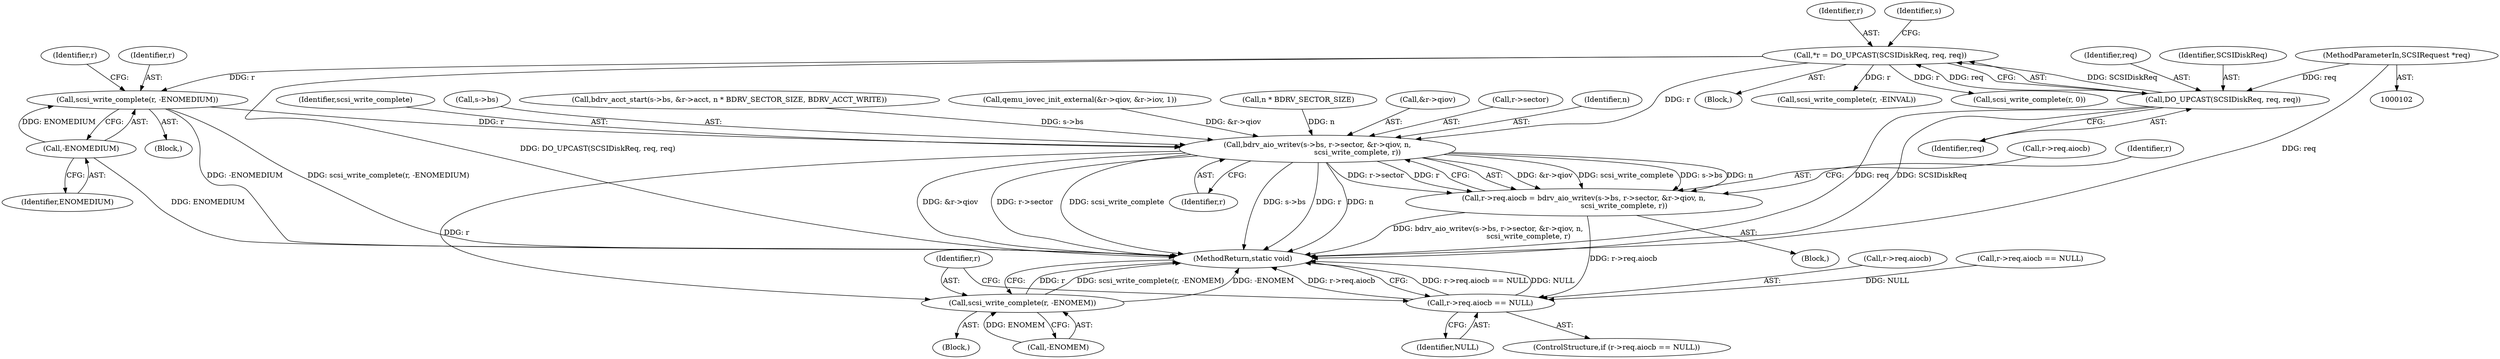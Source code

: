 digraph "0_qemu_103b40f51e4012b3b0ad20f615562a1806d7f49a_2@API" {
"1000167" [label="(Call,scsi_write_complete(r, -ENOMEDIUM))"];
"1000106" [label="(Call,*r = DO_UPCAST(SCSIDiskReq, req, req))"];
"1000108" [label="(Call,DO_UPCAST(SCSIDiskReq, req, req))"];
"1000103" [label="(MethodParameterIn,SCSIRequest *req)"];
"1000169" [label="(Call,-ENOMEDIUM)"];
"1000199" [label="(Call,bdrv_aio_writev(s->bs, r->sector, &r->qiov, n,\n                                   scsi_write_complete, r))"];
"1000193" [label="(Call,r->req.aiocb = bdrv_aio_writev(s->bs, r->sector, &r->qiov, n,\n                                   scsi_write_complete, r))"];
"1000214" [label="(Call,r->req.aiocb == NULL)"];
"1000222" [label="(Call,scsi_write_complete(r, -ENOMEM))"];
"1000221" [label="(Block,)"];
"1000169" [label="(Call,-ENOMEDIUM)"];
"1000174" [label="(Identifier,r)"];
"1000199" [label="(Call,bdrv_aio_writev(s->bs, r->sector, &r->qiov, n,\n                                   scsi_write_complete, r))"];
"1000106" [label="(Call,*r = DO_UPCAST(SCSIDiskReq, req, req))"];
"1000212" [label="(Identifier,r)"];
"1000194" [label="(Call,r->req.aiocb)"];
"1000211" [label="(Identifier,scsi_write_complete)"];
"1000200" [label="(Call,s->bs)"];
"1000193" [label="(Call,r->req.aiocb = bdrv_aio_writev(s->bs, r->sector, &r->qiov, n,\n                                   scsi_write_complete, r))"];
"1000108" [label="(Call,DO_UPCAST(SCSIDiskReq, req, req))"];
"1000222" [label="(Call,scsi_write_complete(r, -ENOMEM))"];
"1000181" [label="(Call,bdrv_acct_start(s->bs, &r->acct, n * BDRV_SECTOR_SIZE, BDRV_ACCT_WRITE))"];
"1000214" [label="(Call,r->req.aiocb == NULL)"];
"1000171" [label="(Call,qemu_iovec_init_external(&r->qiov, &r->iov, 1))"];
"1000231" [label="(MethodReturn,static void)"];
"1000104" [label="(Block,)"];
"1000111" [label="(Identifier,req)"];
"1000110" [label="(Identifier,req)"];
"1000213" [label="(ControlStructure,if (r->req.aiocb == NULL))"];
"1000168" [label="(Identifier,r)"];
"1000223" [label="(Identifier,r)"];
"1000125" [label="(Call,r->req.aiocb == NULL)"];
"1000107" [label="(Identifier,r)"];
"1000189" [label="(Call,n * BDRV_SECTOR_SIZE)"];
"1000206" [label="(Call,&r->qiov)"];
"1000114" [label="(Identifier,s)"];
"1000103" [label="(MethodParameterIn,SCSIRequest *req)"];
"1000170" [label="(Identifier,ENOMEDIUM)"];
"1000161" [label="(Block,)"];
"1000166" [label="(Block,)"];
"1000217" [label="(Identifier,r)"];
"1000224" [label="(Call,-ENOMEM)"];
"1000145" [label="(Call,scsi_write_complete(r, -EINVAL))"];
"1000220" [label="(Identifier,NULL)"];
"1000109" [label="(Identifier,SCSIDiskReq)"];
"1000203" [label="(Call,r->sector)"];
"1000215" [label="(Call,r->req.aiocb)"];
"1000167" [label="(Call,scsi_write_complete(r, -ENOMEDIUM))"];
"1000228" [label="(Call,scsi_write_complete(r, 0))"];
"1000210" [label="(Identifier,n)"];
"1000167" -> "1000166"  [label="AST: "];
"1000167" -> "1000169"  [label="CFG: "];
"1000168" -> "1000167"  [label="AST: "];
"1000169" -> "1000167"  [label="AST: "];
"1000174" -> "1000167"  [label="CFG: "];
"1000167" -> "1000231"  [label="DDG: -ENOMEDIUM"];
"1000167" -> "1000231"  [label="DDG: scsi_write_complete(r, -ENOMEDIUM)"];
"1000106" -> "1000167"  [label="DDG: r"];
"1000169" -> "1000167"  [label="DDG: ENOMEDIUM"];
"1000167" -> "1000199"  [label="DDG: r"];
"1000106" -> "1000104"  [label="AST: "];
"1000106" -> "1000108"  [label="CFG: "];
"1000107" -> "1000106"  [label="AST: "];
"1000108" -> "1000106"  [label="AST: "];
"1000114" -> "1000106"  [label="CFG: "];
"1000106" -> "1000231"  [label="DDG: DO_UPCAST(SCSIDiskReq, req, req)"];
"1000108" -> "1000106"  [label="DDG: SCSIDiskReq"];
"1000108" -> "1000106"  [label="DDG: req"];
"1000106" -> "1000145"  [label="DDG: r"];
"1000106" -> "1000199"  [label="DDG: r"];
"1000106" -> "1000228"  [label="DDG: r"];
"1000108" -> "1000111"  [label="CFG: "];
"1000109" -> "1000108"  [label="AST: "];
"1000110" -> "1000108"  [label="AST: "];
"1000111" -> "1000108"  [label="AST: "];
"1000108" -> "1000231"  [label="DDG: req"];
"1000108" -> "1000231"  [label="DDG: SCSIDiskReq"];
"1000103" -> "1000108"  [label="DDG: req"];
"1000103" -> "1000102"  [label="AST: "];
"1000103" -> "1000231"  [label="DDG: req"];
"1000169" -> "1000170"  [label="CFG: "];
"1000170" -> "1000169"  [label="AST: "];
"1000169" -> "1000231"  [label="DDG: ENOMEDIUM"];
"1000199" -> "1000193"  [label="AST: "];
"1000199" -> "1000212"  [label="CFG: "];
"1000200" -> "1000199"  [label="AST: "];
"1000203" -> "1000199"  [label="AST: "];
"1000206" -> "1000199"  [label="AST: "];
"1000210" -> "1000199"  [label="AST: "];
"1000211" -> "1000199"  [label="AST: "];
"1000212" -> "1000199"  [label="AST: "];
"1000193" -> "1000199"  [label="CFG: "];
"1000199" -> "1000231"  [label="DDG: s->bs"];
"1000199" -> "1000231"  [label="DDG: r"];
"1000199" -> "1000231"  [label="DDG: n"];
"1000199" -> "1000231"  [label="DDG: &r->qiov"];
"1000199" -> "1000231"  [label="DDG: r->sector"];
"1000199" -> "1000231"  [label="DDG: scsi_write_complete"];
"1000199" -> "1000193"  [label="DDG: &r->qiov"];
"1000199" -> "1000193"  [label="DDG: scsi_write_complete"];
"1000199" -> "1000193"  [label="DDG: s->bs"];
"1000199" -> "1000193"  [label="DDG: n"];
"1000199" -> "1000193"  [label="DDG: r->sector"];
"1000199" -> "1000193"  [label="DDG: r"];
"1000181" -> "1000199"  [label="DDG: s->bs"];
"1000171" -> "1000199"  [label="DDG: &r->qiov"];
"1000189" -> "1000199"  [label="DDG: n"];
"1000199" -> "1000222"  [label="DDG: r"];
"1000193" -> "1000161"  [label="AST: "];
"1000194" -> "1000193"  [label="AST: "];
"1000217" -> "1000193"  [label="CFG: "];
"1000193" -> "1000231"  [label="DDG: bdrv_aio_writev(s->bs, r->sector, &r->qiov, n,\n                                   scsi_write_complete, r)"];
"1000193" -> "1000214"  [label="DDG: r->req.aiocb"];
"1000214" -> "1000213"  [label="AST: "];
"1000214" -> "1000220"  [label="CFG: "];
"1000215" -> "1000214"  [label="AST: "];
"1000220" -> "1000214"  [label="AST: "];
"1000223" -> "1000214"  [label="CFG: "];
"1000231" -> "1000214"  [label="CFG: "];
"1000214" -> "1000231"  [label="DDG: r->req.aiocb == NULL"];
"1000214" -> "1000231"  [label="DDG: NULL"];
"1000214" -> "1000231"  [label="DDG: r->req.aiocb"];
"1000125" -> "1000214"  [label="DDG: NULL"];
"1000222" -> "1000221"  [label="AST: "];
"1000222" -> "1000224"  [label="CFG: "];
"1000223" -> "1000222"  [label="AST: "];
"1000224" -> "1000222"  [label="AST: "];
"1000231" -> "1000222"  [label="CFG: "];
"1000222" -> "1000231"  [label="DDG: r"];
"1000222" -> "1000231"  [label="DDG: scsi_write_complete(r, -ENOMEM)"];
"1000222" -> "1000231"  [label="DDG: -ENOMEM"];
"1000224" -> "1000222"  [label="DDG: ENOMEM"];
}
